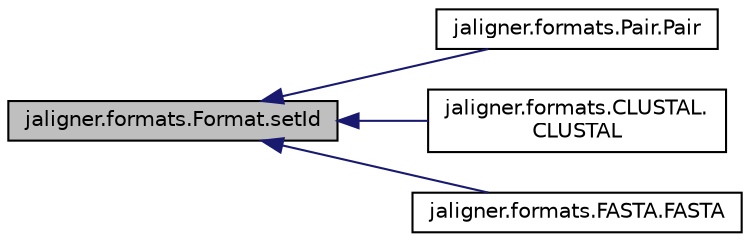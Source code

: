 digraph "jaligner.formats.Format.setId"
{
  edge [fontname="Helvetica",fontsize="10",labelfontname="Helvetica",labelfontsize="10"];
  node [fontname="Helvetica",fontsize="10",shape=record];
  rankdir="LR";
  Node1 [label="jaligner.formats.Format.setId",height=0.2,width=0.4,color="black", fillcolor="grey75", style="filled" fontcolor="black"];
  Node1 -> Node2 [dir="back",color="midnightblue",fontsize="10",style="solid",fontname="Helvetica"];
  Node2 [label="jaligner.formats.Pair.Pair",height=0.2,width=0.4,color="black", fillcolor="white", style="filled",URL="$classjaligner_1_1formats_1_1_pair.html#aa40455688abe644ee79f5126cc5f5d97"];
  Node1 -> Node3 [dir="back",color="midnightblue",fontsize="10",style="solid",fontname="Helvetica"];
  Node3 [label="jaligner.formats.CLUSTAL.\lCLUSTAL",height=0.2,width=0.4,color="black", fillcolor="white", style="filled",URL="$classjaligner_1_1formats_1_1_c_l_u_s_t_a_l.html#a4b5118b8e370a08699645a1ff0571fd3"];
  Node1 -> Node4 [dir="back",color="midnightblue",fontsize="10",style="solid",fontname="Helvetica"];
  Node4 [label="jaligner.formats.FASTA.FASTA",height=0.2,width=0.4,color="black", fillcolor="white", style="filled",URL="$classjaligner_1_1formats_1_1_f_a_s_t_a.html#a89b798931e7d5dae3b724d0d3ada4e28"];
}
